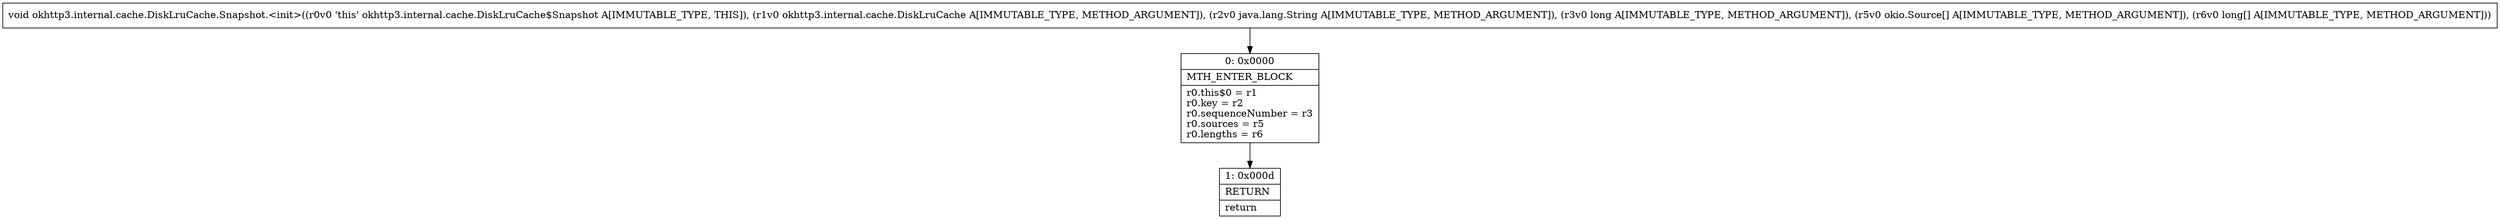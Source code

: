 digraph "CFG forokhttp3.internal.cache.DiskLruCache.Snapshot.\<init\>(Lokhttp3\/internal\/cache\/DiskLruCache;Ljava\/lang\/String;J[Lokio\/Source;[J)V" {
Node_0 [shape=record,label="{0\:\ 0x0000|MTH_ENTER_BLOCK\l|r0.this$0 = r1\lr0.key = r2\lr0.sequenceNumber = r3\lr0.sources = r5\lr0.lengths = r6\l}"];
Node_1 [shape=record,label="{1\:\ 0x000d|RETURN\l|return\l}"];
MethodNode[shape=record,label="{void okhttp3.internal.cache.DiskLruCache.Snapshot.\<init\>((r0v0 'this' okhttp3.internal.cache.DiskLruCache$Snapshot A[IMMUTABLE_TYPE, THIS]), (r1v0 okhttp3.internal.cache.DiskLruCache A[IMMUTABLE_TYPE, METHOD_ARGUMENT]), (r2v0 java.lang.String A[IMMUTABLE_TYPE, METHOD_ARGUMENT]), (r3v0 long A[IMMUTABLE_TYPE, METHOD_ARGUMENT]), (r5v0 okio.Source[] A[IMMUTABLE_TYPE, METHOD_ARGUMENT]), (r6v0 long[] A[IMMUTABLE_TYPE, METHOD_ARGUMENT])) }"];
MethodNode -> Node_0;
Node_0 -> Node_1;
}

